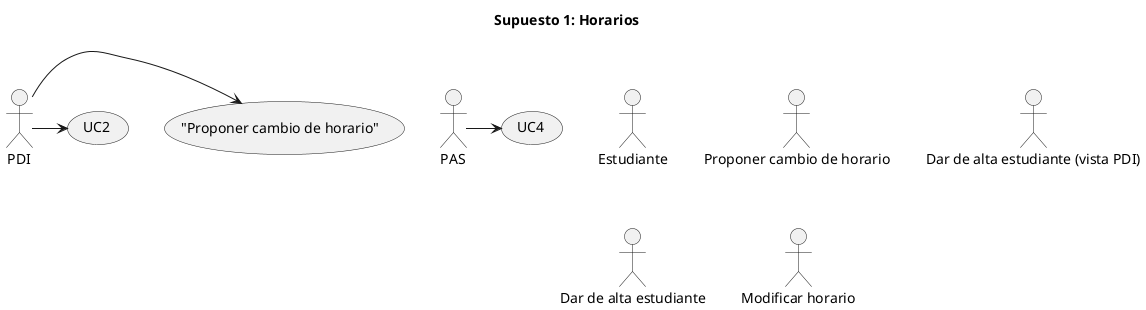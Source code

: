 @startuml horarios
title Supuesto 1: Horarios
:PDI:
:PAS:
:Estudiante:
PDI -> ("Proponer cambio de horario" )
"Proponer cambio de horario" 
PDI -> (UC2)
"Dar de alta estudiante (vista PDI)" 
"Dar de alta estudiante" 
PAS -> (UC4)
"Modificar horario" 
@enduml
